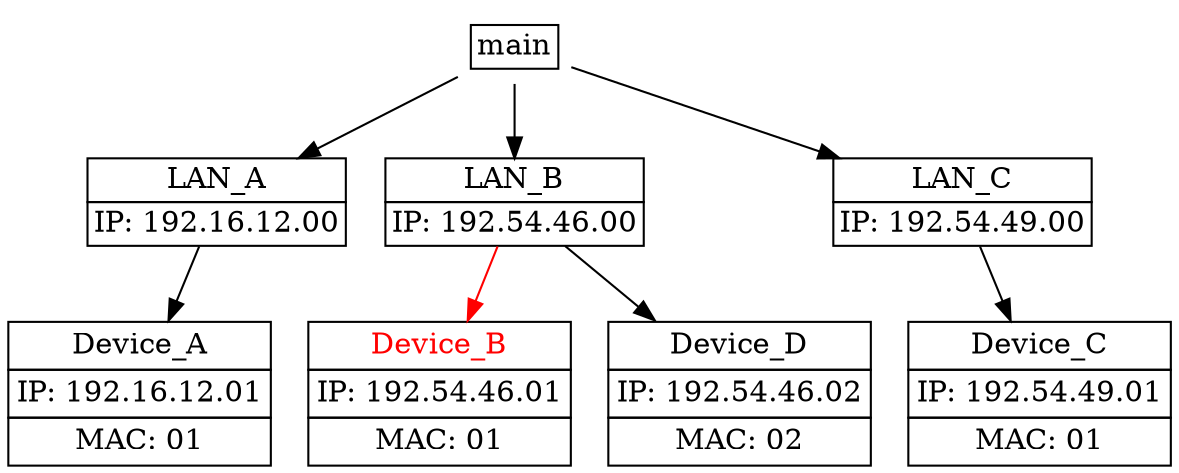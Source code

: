 digraph Network {
		main[shape=none, margin=0, label=<
<TABLE BORDER="0" CELLBORDER="1" CELLSPACING="0" CELLPADDING="2">
	<TR><TD COLSPAN="3">main</TD></TR>
</TABLE>>];
		LAN_A[shape=none, margin=0, label=<
<TABLE BORDER="0" CELLBORDER="1" CELLSPACING="0" CELLPADDING="2">
	<TR><TD COLSPAN="3">LAN_A</TD></TR>
	<TR><TD COLSPAN="3">IP: 192.16.12.00</TD></TR>
</TABLE>>];
		Device_A[shape=none, margin=0, label=<
<TABLE BORDER="0" CELLBORDER="1" CELLSPACING="0" CELLPADDING="3">
	<TR><TD COLSPAN="3">Device_A</TD></TR>
	<TR><TD COLSPAN="3">IP: 192.16.12.01</TD></TR>
	<TR><TD COLSPAN="3">MAC: 01</TD></TR>
</TABLE>>];
edge [color=black];
LAN_A -> Device_A
main ->LAN_A
		LAN_B[shape=none, margin=0, label=<
<TABLE BORDER="0" CELLBORDER="1" CELLSPACING="0" CELLPADDING="2">
	<TR><TD COLSPAN="3">LAN_B</TD></TR>
	<TR><TD COLSPAN="3">IP: 192.54.46.00</TD></TR>
</TABLE>>];
		Device_B[shape=none, margin=0, label=<
<TABLE BORDER="0" CELLBORDER="1" CELLSPACING="0" CELLPADDING="3">
	<TR><TD COLSPAN="3"><FONT COLOR="red">Device_B</FONT></TD></TR>
	<TR><TD COLSPAN="3">IP: 192.54.46.01</TD></TR>
	<TR><TD COLSPAN="3">MAC: 01</TD></TR>
</TABLE>>];
edge [color=red];
LAN_B -> Device_B
		Device_D[shape=none, margin=0, label=<
<TABLE BORDER="0" CELLBORDER="1" CELLSPACING="0" CELLPADDING="3">
	<TR><TD COLSPAN="3">Device_D</TD></TR>
	<TR><TD COLSPAN="3">IP: 192.54.46.02</TD></TR>
	<TR><TD COLSPAN="3">MAC: 02</TD></TR>
</TABLE>>];
edge [color=black];
LAN_B -> Device_D
main ->LAN_B
		LAN_C[shape=none, margin=0, label=<
<TABLE BORDER="0" CELLBORDER="1" CELLSPACING="0" CELLPADDING="2">
	<TR><TD COLSPAN="3">LAN_C</TD></TR>
	<TR><TD COLSPAN="3">IP: 192.54.49.00</TD></TR>
</TABLE>>];
		Device_C[shape=none, margin=0, label=<
<TABLE BORDER="0" CELLBORDER="1" CELLSPACING="0" CELLPADDING="3">
	<TR><TD COLSPAN="3">Device_C</TD></TR>
	<TR><TD COLSPAN="3">IP: 192.54.49.01</TD></TR>
	<TR><TD COLSPAN="3">MAC: 01</TD></TR>
</TABLE>>];
edge [color=black];
LAN_C -> Device_C
main ->LAN_C
}